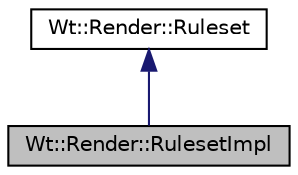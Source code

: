 digraph "Wt::Render::RulesetImpl"
{
 // LATEX_PDF_SIZE
  edge [fontname="Helvetica",fontsize="10",labelfontname="Helvetica",labelfontsize="10"];
  node [fontname="Helvetica",fontsize="10",shape=record];
  Node1 [label="Wt::Render::RulesetImpl",height=0.2,width=0.4,color="black", fillcolor="grey75", style="filled", fontcolor="black",tooltip=" "];
  Node2 -> Node1 [dir="back",color="midnightblue",fontsize="10",style="solid",fontname="Helvetica"];
  Node2 [label="Wt::Render::Ruleset",height=0.2,width=0.4,color="black", fillcolor="white", style="filled",URL="$classWt_1_1Render_1_1Ruleset.html",tooltip=" "];
}
